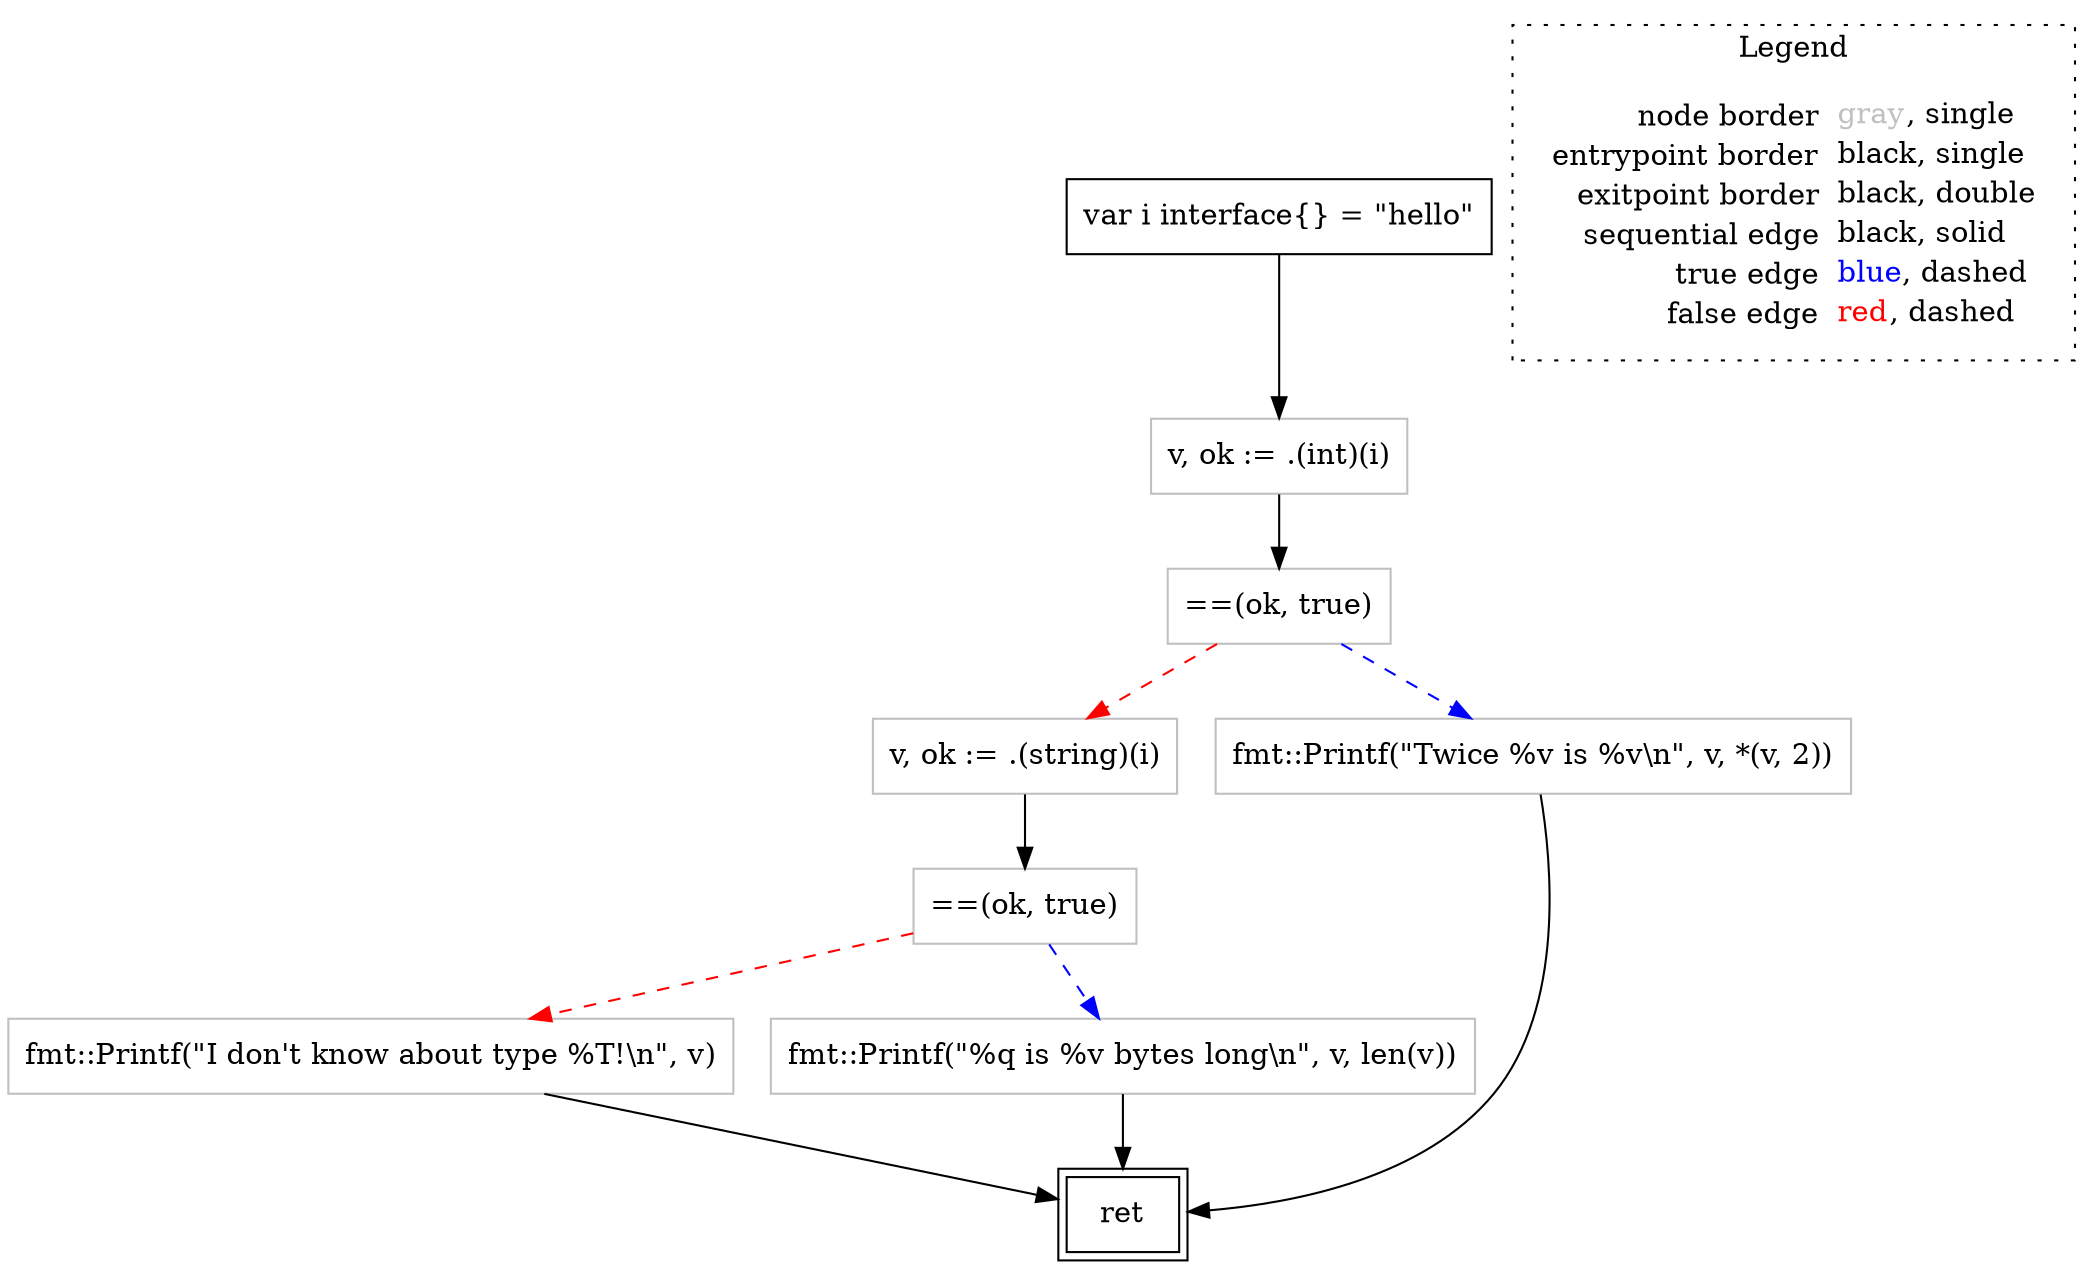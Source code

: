 digraph {
	"node0" [shape="rect",color="black",label=<var i interface{} = &quot;hello&quot;>];
	"node1" [shape="rect",color="gray",label=<fmt::Printf(&quot;I don't know about type %T!\\n&quot;, v)>];
	"node2" [shape="rect",color="black",peripheries="2",label=<ret>];
	"node3" [shape="rect",color="gray",label=<v, ok := .(string)(i)>];
	"node4" [shape="rect",color="gray",label=<v, ok := .(int)(i)>];
	"node5" [shape="rect",color="gray",label=<==(ok, true)>];
	"node6" [shape="rect",color="gray",label=<fmt::Printf(&quot;Twice %v is %v\\n&quot;, v, *(v, 2))>];
	"node7" [shape="rect",color="gray",label=<==(ok, true)>];
	"node8" [shape="rect",color="gray",label=<fmt::Printf(&quot;%q is %v bytes long\\n&quot;, v, len(v))>];
	"node1" -> "node2" [color="black"];
	"node3" -> "node5" [color="black"];
	"node0" -> "node4" [color="black"];
	"node4" -> "node7" [color="black"];
	"node5" -> "node1" [color="red",style="dashed"];
	"node5" -> "node8" [color="blue",style="dashed"];
	"node6" -> "node2" [color="black"];
	"node7" -> "node3" [color="red",style="dashed"];
	"node7" -> "node6" [color="blue",style="dashed"];
	"node8" -> "node2" [color="black"];
subgraph cluster_legend {
	label="Legend";
	style=dotted;
	node [shape=plaintext];
	"legend" [label=<<table border="0" cellpadding="2" cellspacing="0" cellborder="0"><tr><td align="right">node border&nbsp;</td><td align="left"><font color="gray">gray</font>, single</td></tr><tr><td align="right">entrypoint border&nbsp;</td><td align="left"><font color="black">black</font>, single</td></tr><tr><td align="right">exitpoint border&nbsp;</td><td align="left"><font color="black">black</font>, double</td></tr><tr><td align="right">sequential edge&nbsp;</td><td align="left"><font color="black">black</font>, solid</td></tr><tr><td align="right">true edge&nbsp;</td><td align="left"><font color="blue">blue</font>, dashed</td></tr><tr><td align="right">false edge&nbsp;</td><td align="left"><font color="red">red</font>, dashed</td></tr></table>>];
}

}
